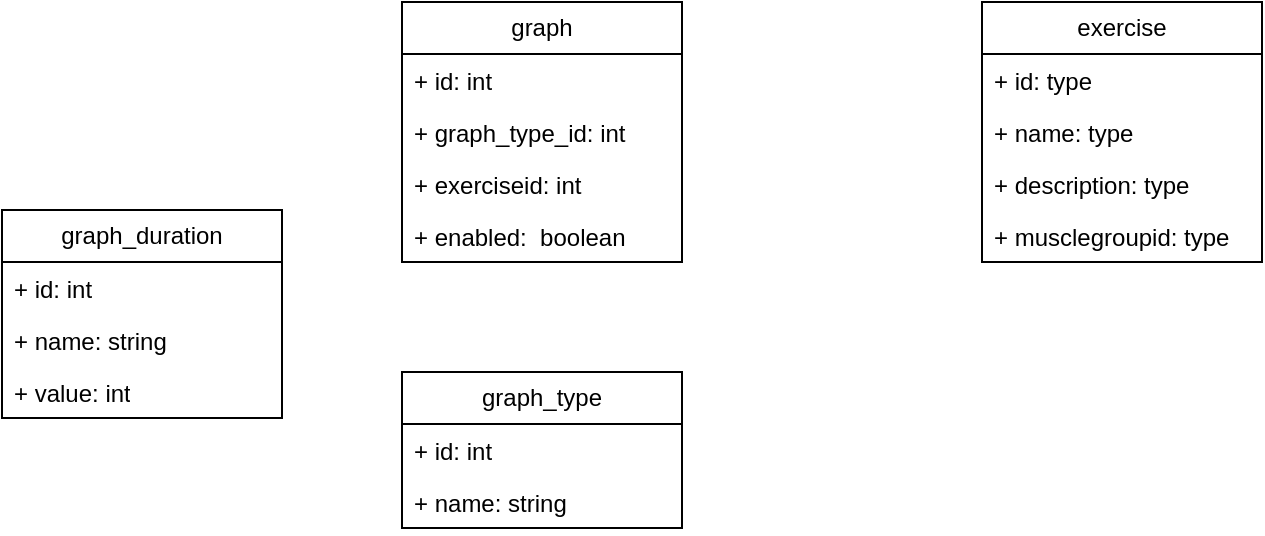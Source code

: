 <mxfile version="24.8.3">
  <diagram name="Pagina-1" id="xOTyJJ1SuWXZLEOaU3X_">
    <mxGraphModel dx="704" dy="631" grid="1" gridSize="10" guides="1" tooltips="1" connect="1" arrows="1" fold="1" page="1" pageScale="1" pageWidth="827" pageHeight="1169" math="0" shadow="0">
      <root>
        <mxCell id="0" />
        <mxCell id="1" parent="0" />
        <mxCell id="wXvSbGBESimgl5GfvEfG-14" value="exercise" style="swimlane;fontStyle=0;childLayout=stackLayout;horizontal=1;startSize=26;fillColor=none;horizontalStack=0;resizeParent=1;resizeParentMax=0;resizeLast=0;collapsible=1;marginBottom=0;whiteSpace=wrap;html=1;" parent="1" vertex="1">
          <mxGeometry x="510" y="400" width="140" height="130" as="geometry" />
        </mxCell>
        <mxCell id="wXvSbGBESimgl5GfvEfG-15" value="+ id: type" style="text;strokeColor=none;fillColor=none;align=left;verticalAlign=top;spacingLeft=4;spacingRight=4;overflow=hidden;rotatable=0;points=[[0,0.5],[1,0.5]];portConstraint=eastwest;whiteSpace=wrap;html=1;" parent="wXvSbGBESimgl5GfvEfG-14" vertex="1">
          <mxGeometry y="26" width="140" height="26" as="geometry" />
        </mxCell>
        <mxCell id="wXvSbGBESimgl5GfvEfG-16" value="+ name: type" style="text;strokeColor=none;fillColor=none;align=left;verticalAlign=top;spacingLeft=4;spacingRight=4;overflow=hidden;rotatable=0;points=[[0,0.5],[1,0.5]];portConstraint=eastwest;whiteSpace=wrap;html=1;" parent="wXvSbGBESimgl5GfvEfG-14" vertex="1">
          <mxGeometry y="52" width="140" height="26" as="geometry" />
        </mxCell>
        <mxCell id="wXvSbGBESimgl5GfvEfG-17" value="+ description: type" style="text;strokeColor=none;fillColor=none;align=left;verticalAlign=top;spacingLeft=4;spacingRight=4;overflow=hidden;rotatable=0;points=[[0,0.5],[1,0.5]];portConstraint=eastwest;whiteSpace=wrap;html=1;" parent="wXvSbGBESimgl5GfvEfG-14" vertex="1">
          <mxGeometry y="78" width="140" height="26" as="geometry" />
        </mxCell>
        <mxCell id="wXvSbGBESimgl5GfvEfG-19" value="+ musclegroupid: type" style="text;strokeColor=none;fillColor=none;align=left;verticalAlign=top;spacingLeft=4;spacingRight=4;overflow=hidden;rotatable=0;points=[[0,0.5],[1,0.5]];portConstraint=eastwest;whiteSpace=wrap;html=1;" parent="wXvSbGBESimgl5GfvEfG-14" vertex="1">
          <mxGeometry y="104" width="140" height="26" as="geometry" />
        </mxCell>
        <mxCell id="NhmbftIyJaAVwl-Heu-I-1" value="graph" style="swimlane;fontStyle=0;childLayout=stackLayout;horizontal=1;startSize=26;fillColor=none;horizontalStack=0;resizeParent=1;resizeParentMax=0;resizeLast=0;collapsible=1;marginBottom=0;whiteSpace=wrap;html=1;" vertex="1" parent="1">
          <mxGeometry x="220" y="400" width="140" height="130" as="geometry" />
        </mxCell>
        <mxCell id="NhmbftIyJaAVwl-Heu-I-2" value="+ id: int" style="text;strokeColor=none;fillColor=none;align=left;verticalAlign=top;spacingLeft=4;spacingRight=4;overflow=hidden;rotatable=0;points=[[0,0.5],[1,0.5]];portConstraint=eastwest;whiteSpace=wrap;html=1;" vertex="1" parent="NhmbftIyJaAVwl-Heu-I-1">
          <mxGeometry y="26" width="140" height="26" as="geometry" />
        </mxCell>
        <mxCell id="NhmbftIyJaAVwl-Heu-I-3" value="+ graph_type_id: int" style="text;strokeColor=none;fillColor=none;align=left;verticalAlign=top;spacingLeft=4;spacingRight=4;overflow=hidden;rotatable=0;points=[[0,0.5],[1,0.5]];portConstraint=eastwest;whiteSpace=wrap;html=1;" vertex="1" parent="NhmbftIyJaAVwl-Heu-I-1">
          <mxGeometry y="52" width="140" height="26" as="geometry" />
        </mxCell>
        <mxCell id="NhmbftIyJaAVwl-Heu-I-4" value="+ exerciseid: int" style="text;strokeColor=none;fillColor=none;align=left;verticalAlign=top;spacingLeft=4;spacingRight=4;overflow=hidden;rotatable=0;points=[[0,0.5],[1,0.5]];portConstraint=eastwest;whiteSpace=wrap;html=1;" vertex="1" parent="NhmbftIyJaAVwl-Heu-I-1">
          <mxGeometry y="78" width="140" height="26" as="geometry" />
        </mxCell>
        <mxCell id="NhmbftIyJaAVwl-Heu-I-13" value="+ enabled:&amp;nbsp; boolean" style="text;strokeColor=none;fillColor=none;align=left;verticalAlign=top;spacingLeft=4;spacingRight=4;overflow=hidden;rotatable=0;points=[[0,0.5],[1,0.5]];portConstraint=eastwest;whiteSpace=wrap;html=1;" vertex="1" parent="NhmbftIyJaAVwl-Heu-I-1">
          <mxGeometry y="104" width="140" height="26" as="geometry" />
        </mxCell>
        <mxCell id="NhmbftIyJaAVwl-Heu-I-5" value="graph_type" style="swimlane;fontStyle=0;childLayout=stackLayout;horizontal=1;startSize=26;fillColor=none;horizontalStack=0;resizeParent=1;resizeParentMax=0;resizeLast=0;collapsible=1;marginBottom=0;whiteSpace=wrap;html=1;" vertex="1" parent="1">
          <mxGeometry x="220" y="585" width="140" height="78" as="geometry" />
        </mxCell>
        <mxCell id="NhmbftIyJaAVwl-Heu-I-6" value="+ id: int" style="text;strokeColor=none;fillColor=none;align=left;verticalAlign=top;spacingLeft=4;spacingRight=4;overflow=hidden;rotatable=0;points=[[0,0.5],[1,0.5]];portConstraint=eastwest;whiteSpace=wrap;html=1;" vertex="1" parent="NhmbftIyJaAVwl-Heu-I-5">
          <mxGeometry y="26" width="140" height="26" as="geometry" />
        </mxCell>
        <mxCell id="NhmbftIyJaAVwl-Heu-I-8" value="+ name: string" style="text;strokeColor=none;fillColor=none;align=left;verticalAlign=top;spacingLeft=4;spacingRight=4;overflow=hidden;rotatable=0;points=[[0,0.5],[1,0.5]];portConstraint=eastwest;whiteSpace=wrap;html=1;" vertex="1" parent="NhmbftIyJaAVwl-Heu-I-5">
          <mxGeometry y="52" width="140" height="26" as="geometry" />
        </mxCell>
        <mxCell id="NhmbftIyJaAVwl-Heu-I-9" value="graph_duration" style="swimlane;fontStyle=0;childLayout=stackLayout;horizontal=1;startSize=26;fillColor=none;horizontalStack=0;resizeParent=1;resizeParentMax=0;resizeLast=0;collapsible=1;marginBottom=0;whiteSpace=wrap;html=1;" vertex="1" parent="1">
          <mxGeometry x="20" y="504" width="140" height="104" as="geometry" />
        </mxCell>
        <mxCell id="NhmbftIyJaAVwl-Heu-I-10" value="+ id: int" style="text;strokeColor=none;fillColor=none;align=left;verticalAlign=top;spacingLeft=4;spacingRight=4;overflow=hidden;rotatable=0;points=[[0,0.5],[1,0.5]];portConstraint=eastwest;whiteSpace=wrap;html=1;" vertex="1" parent="NhmbftIyJaAVwl-Heu-I-9">
          <mxGeometry y="26" width="140" height="26" as="geometry" />
        </mxCell>
        <mxCell id="NhmbftIyJaAVwl-Heu-I-11" value="+ name: string" style="text;strokeColor=none;fillColor=none;align=left;verticalAlign=top;spacingLeft=4;spacingRight=4;overflow=hidden;rotatable=0;points=[[0,0.5],[1,0.5]];portConstraint=eastwest;whiteSpace=wrap;html=1;" vertex="1" parent="NhmbftIyJaAVwl-Heu-I-9">
          <mxGeometry y="52" width="140" height="26" as="geometry" />
        </mxCell>
        <mxCell id="NhmbftIyJaAVwl-Heu-I-12" value="+ value: int" style="text;strokeColor=none;fillColor=none;align=left;verticalAlign=top;spacingLeft=4;spacingRight=4;overflow=hidden;rotatable=0;points=[[0,0.5],[1,0.5]];portConstraint=eastwest;whiteSpace=wrap;html=1;" vertex="1" parent="NhmbftIyJaAVwl-Heu-I-9">
          <mxGeometry y="78" width="140" height="26" as="geometry" />
        </mxCell>
      </root>
    </mxGraphModel>
  </diagram>
</mxfile>
